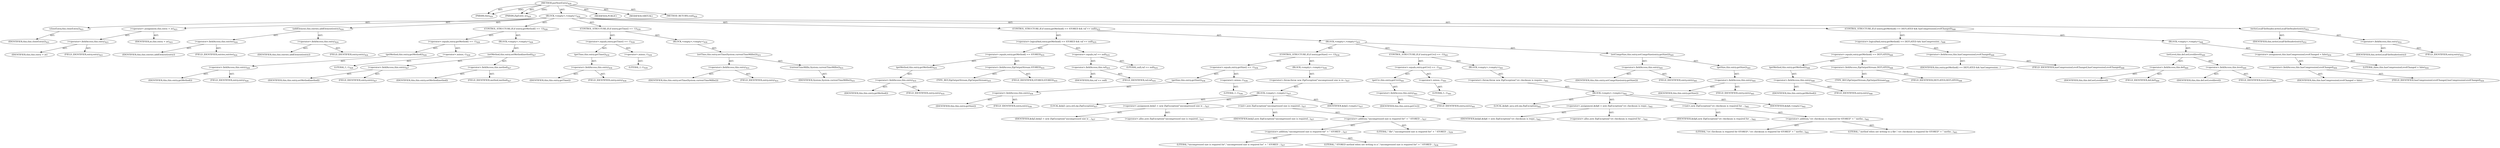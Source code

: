 digraph "putNextEntry" {  
"111669149703" [label = <(METHOD,putNextEntry)<SUB>420</SUB>> ]
"115964116995" [label = <(PARAM,this)<SUB>420</SUB>> ]
"115964117015" [label = <(PARAM,ZipEntry ze)<SUB>420</SUB>> ]
"25769803803" [label = <(BLOCK,&lt;empty&gt;,&lt;empty&gt;)<SUB>420</SUB>> ]
"30064771355" [label = <(closeEntry,this.closeEntry())<SUB>421</SUB>> ]
"68719476745" [label = <(IDENTIFIER,this,this.closeEntry())<SUB>421</SUB>> ]
"30064771356" [label = <(&lt;operator&gt;.assignment,this.entry = ze)<SUB>423</SUB>> ]
"30064771357" [label = <(&lt;operator&gt;.fieldAccess,this.entry)<SUB>423</SUB>> ]
"68719476958" [label = <(IDENTIFIER,this,this.entry = ze)> ]
"55834574961" [label = <(FIELD_IDENTIFIER,entry,entry)<SUB>423</SUB>> ]
"68719476959" [label = <(IDENTIFIER,ze,this.entry = ze)<SUB>423</SUB>> ]
"30064771358" [label = <(addElement,this.entries.addElement(entry))<SUB>424</SUB>> ]
"30064771359" [label = <(&lt;operator&gt;.fieldAccess,this.entries)<SUB>424</SUB>> ]
"68719476960" [label = <(IDENTIFIER,this,this.entries.addElement(entry))> ]
"55834574962" [label = <(FIELD_IDENTIFIER,entries,entries)<SUB>424</SUB>> ]
"30064771360" [label = <(&lt;operator&gt;.fieldAccess,this.entry)<SUB>424</SUB>> ]
"68719476961" [label = <(IDENTIFIER,this,this.entries.addElement(entry))> ]
"55834574963" [label = <(FIELD_IDENTIFIER,entry,entry)<SUB>424</SUB>> ]
"47244640271" [label = <(CONTROL_STRUCTURE,IF,if (entry.getMethod() == -1))<SUB>426</SUB>> ]
"30064771361" [label = <(&lt;operator&gt;.equals,entry.getMethod() == -1)<SUB>426</SUB>> ]
"30064771362" [label = <(getMethod,this.entry.getMethod())<SUB>426</SUB>> ]
"30064771363" [label = <(&lt;operator&gt;.fieldAccess,this.entry)<SUB>426</SUB>> ]
"68719476962" [label = <(IDENTIFIER,this,this.entry.getMethod())> ]
"55834574964" [label = <(FIELD_IDENTIFIER,entry,entry)<SUB>426</SUB>> ]
"30064771364" [label = <(&lt;operator&gt;.minus,-1)<SUB>426</SUB>> ]
"90194313255" [label = <(LITERAL,1,-1)<SUB>426</SUB>> ]
"25769803804" [label = <(BLOCK,&lt;empty&gt;,&lt;empty&gt;)<SUB>426</SUB>> ]
"30064771365" [label = <(setMethod,this.entry.setMethod(method))<SUB>427</SUB>> ]
"30064771366" [label = <(&lt;operator&gt;.fieldAccess,this.entry)<SUB>427</SUB>> ]
"68719476963" [label = <(IDENTIFIER,this,this.entry.setMethod(method))> ]
"55834574965" [label = <(FIELD_IDENTIFIER,entry,entry)<SUB>427</SUB>> ]
"30064771367" [label = <(&lt;operator&gt;.fieldAccess,this.method)<SUB>427</SUB>> ]
"68719476964" [label = <(IDENTIFIER,this,this.entry.setMethod(method))> ]
"55834574966" [label = <(FIELD_IDENTIFIER,method,method)<SUB>427</SUB>> ]
"47244640272" [label = <(CONTROL_STRUCTURE,IF,if (entry.getTime() == -1))<SUB>430</SUB>> ]
"30064771368" [label = <(&lt;operator&gt;.equals,entry.getTime() == -1)<SUB>430</SUB>> ]
"30064771369" [label = <(getTime,this.entry.getTime())<SUB>430</SUB>> ]
"30064771370" [label = <(&lt;operator&gt;.fieldAccess,this.entry)<SUB>430</SUB>> ]
"68719476965" [label = <(IDENTIFIER,this,this.entry.getTime())> ]
"55834574967" [label = <(FIELD_IDENTIFIER,entry,entry)<SUB>430</SUB>> ]
"30064771371" [label = <(&lt;operator&gt;.minus,-1)<SUB>430</SUB>> ]
"90194313256" [label = <(LITERAL,1,-1)<SUB>430</SUB>> ]
"25769803805" [label = <(BLOCK,&lt;empty&gt;,&lt;empty&gt;)<SUB>430</SUB>> ]
"30064771372" [label = <(setTime,this.entry.setTime(System.currentTimeMillis()))<SUB>431</SUB>> ]
"30064771373" [label = <(&lt;operator&gt;.fieldAccess,this.entry)<SUB>431</SUB>> ]
"68719476966" [label = <(IDENTIFIER,this,this.entry.setTime(System.currentTimeMillis()))> ]
"55834574968" [label = <(FIELD_IDENTIFIER,entry,entry)<SUB>431</SUB>> ]
"30064771374" [label = <(currentTimeMillis,System.currentTimeMillis())<SUB>431</SUB>> ]
"68719476967" [label = <(IDENTIFIER,System,System.currentTimeMillis())<SUB>431</SUB>> ]
"47244640273" [label = <(CONTROL_STRUCTURE,IF,if (entry.getMethod() == STORED &amp;&amp; raf == null))<SUB>435</SUB>> ]
"30064771375" [label = <(&lt;operator&gt;.logicalAnd,entry.getMethod() == STORED &amp;&amp; raf == null)<SUB>435</SUB>> ]
"30064771376" [label = <(&lt;operator&gt;.equals,entry.getMethod() == STORED)<SUB>435</SUB>> ]
"30064771377" [label = <(getMethod,this.entry.getMethod())<SUB>435</SUB>> ]
"30064771378" [label = <(&lt;operator&gt;.fieldAccess,this.entry)<SUB>435</SUB>> ]
"68719476968" [label = <(IDENTIFIER,this,this.entry.getMethod())> ]
"55834574969" [label = <(FIELD_IDENTIFIER,entry,entry)<SUB>435</SUB>> ]
"30064771379" [label = <(&lt;operator&gt;.fieldAccess,ZipOutputStream.STORED)<SUB>435</SUB>> ]
"180388626436" [label = <(TYPE_REF,ZipOutputStream,ZipOutputStream)<SUB>435</SUB>> ]
"55834574970" [label = <(FIELD_IDENTIFIER,STORED,STORED)<SUB>435</SUB>> ]
"30064771380" [label = <(&lt;operator&gt;.equals,raf == null)<SUB>435</SUB>> ]
"30064771381" [label = <(&lt;operator&gt;.fieldAccess,this.raf)<SUB>435</SUB>> ]
"68719476969" [label = <(IDENTIFIER,this,raf == null)> ]
"55834574971" [label = <(FIELD_IDENTIFIER,raf,raf)<SUB>435</SUB>> ]
"90194313257" [label = <(LITERAL,null,raf == null)<SUB>435</SUB>> ]
"25769803806" [label = <(BLOCK,&lt;empty&gt;,&lt;empty&gt;)<SUB>435</SUB>> ]
"47244640274" [label = <(CONTROL_STRUCTURE,IF,if (entry.getSize() == -1))<SUB>436</SUB>> ]
"30064771382" [label = <(&lt;operator&gt;.equals,entry.getSize() == -1)<SUB>436</SUB>> ]
"30064771383" [label = <(getSize,this.entry.getSize())<SUB>436</SUB>> ]
"30064771384" [label = <(&lt;operator&gt;.fieldAccess,this.entry)<SUB>436</SUB>> ]
"68719476970" [label = <(IDENTIFIER,this,this.entry.getSize())> ]
"55834574972" [label = <(FIELD_IDENTIFIER,entry,entry)<SUB>436</SUB>> ]
"30064771385" [label = <(&lt;operator&gt;.minus,-1)<SUB>436</SUB>> ]
"90194313258" [label = <(LITERAL,1,-1)<SUB>436</SUB>> ]
"25769803807" [label = <(BLOCK,&lt;empty&gt;,&lt;empty&gt;)<SUB>436</SUB>> ]
"30064771386" [label = <(&lt;operator&gt;.throw,throw new ZipException(&quot;uncompressed size is re...)<SUB>437</SUB>> ]
"25769803808" [label = <(BLOCK,&lt;empty&gt;,&lt;empty&gt;)<SUB>437</SUB>> ]
"94489280521" [label = <(LOCAL,$obj5: java.util.zip.ZipException)<SUB>437</SUB>> ]
"30064771387" [label = <(&lt;operator&gt;.assignment,$obj5 = new ZipException(&quot;uncompressed size is ...)<SUB>437</SUB>> ]
"68719476971" [label = <(IDENTIFIER,$obj5,$obj5 = new ZipException(&quot;uncompressed size is ...)<SUB>437</SUB>> ]
"30064771388" [label = <(&lt;operator&gt;.alloc,new ZipException(&quot;uncompressed size is required...)<SUB>437</SUB>> ]
"30064771389" [label = <(&lt;init&gt;,new ZipException(&quot;uncompressed size is required...)<SUB>437</SUB>> ]
"68719476972" [label = <(IDENTIFIER,$obj5,new ZipException(&quot;uncompressed size is required...)<SUB>437</SUB>> ]
"30064771390" [label = <(&lt;operator&gt;.addition,&quot;uncompressed size is required for&quot; + &quot; STORED ...)<SUB>437</SUB>> ]
"30064771391" [label = <(&lt;operator&gt;.addition,&quot;uncompressed size is required for&quot; + &quot; STORED ...)<SUB>437</SUB>> ]
"90194313259" [label = <(LITERAL,&quot;uncompressed size is required for&quot;,&quot;uncompressed size is required for&quot; + &quot; STORED ...)<SUB>437</SUB>> ]
"90194313260" [label = <(LITERAL,&quot; STORED method when not writing to a&quot;,&quot;uncompressed size is required for&quot; + &quot; STORED ...)<SUB>438</SUB>> ]
"90194313261" [label = <(LITERAL,&quot; file&quot;,&quot;uncompressed size is required for&quot; + &quot; STORED ...)<SUB>439</SUB>> ]
"68719476973" [label = <(IDENTIFIER,$obj5,&lt;empty&gt;)<SUB>437</SUB>> ]
"47244640275" [label = <(CONTROL_STRUCTURE,IF,if (entry.getCrc() == -1))<SUB>441</SUB>> ]
"30064771392" [label = <(&lt;operator&gt;.equals,entry.getCrc() == -1)<SUB>441</SUB>> ]
"30064771393" [label = <(getCrc,this.entry.getCrc())<SUB>441</SUB>> ]
"30064771394" [label = <(&lt;operator&gt;.fieldAccess,this.entry)<SUB>441</SUB>> ]
"68719476974" [label = <(IDENTIFIER,this,this.entry.getCrc())> ]
"55834574973" [label = <(FIELD_IDENTIFIER,entry,entry)<SUB>441</SUB>> ]
"30064771395" [label = <(&lt;operator&gt;.minus,-1)<SUB>441</SUB>> ]
"90194313262" [label = <(LITERAL,1,-1)<SUB>441</SUB>> ]
"25769803809" [label = <(BLOCK,&lt;empty&gt;,&lt;empty&gt;)<SUB>441</SUB>> ]
"30064771396" [label = <(&lt;operator&gt;.throw,throw new ZipException(&quot;crc checksum is require...)<SUB>442</SUB>> ]
"25769803810" [label = <(BLOCK,&lt;empty&gt;,&lt;empty&gt;)<SUB>442</SUB>> ]
"94489280522" [label = <(LOCAL,$obj6: java.util.zip.ZipException)<SUB>442</SUB>> ]
"30064771397" [label = <(&lt;operator&gt;.assignment,$obj6 = new ZipException(&quot;crc checksum is requi...)<SUB>442</SUB>> ]
"68719476975" [label = <(IDENTIFIER,$obj6,$obj6 = new ZipException(&quot;crc checksum is requi...)<SUB>442</SUB>> ]
"30064771398" [label = <(&lt;operator&gt;.alloc,new ZipException(&quot;crc checksum is required for ...)<SUB>442</SUB>> ]
"30064771399" [label = <(&lt;init&gt;,new ZipException(&quot;crc checksum is required for ...)<SUB>442</SUB>> ]
"68719476976" [label = <(IDENTIFIER,$obj6,new ZipException(&quot;crc checksum is required for ...)<SUB>442</SUB>> ]
"30064771400" [label = <(&lt;operator&gt;.addition,&quot;crc checksum is required for STORED&quot; + &quot; metho...)<SUB>442</SUB>> ]
"90194313263" [label = <(LITERAL,&quot;crc checksum is required for STORED&quot;,&quot;crc checksum is required for STORED&quot; + &quot; metho...)<SUB>442</SUB>> ]
"90194313264" [label = <(LITERAL,&quot; method when not writing to a file&quot;,&quot;crc checksum is required for STORED&quot; + &quot; metho...)<SUB>443</SUB>> ]
"68719476977" [label = <(IDENTIFIER,$obj6,&lt;empty&gt;)<SUB>442</SUB>> ]
"30064771401" [label = <(setComprSize,this.entry.setComprSize(entry.getSize()))<SUB>445</SUB>> ]
"30064771402" [label = <(&lt;operator&gt;.fieldAccess,this.entry)<SUB>445</SUB>> ]
"68719476978" [label = <(IDENTIFIER,this,this.entry.setComprSize(entry.getSize()))> ]
"55834574974" [label = <(FIELD_IDENTIFIER,entry,entry)<SUB>445</SUB>> ]
"30064771403" [label = <(getSize,this.entry.getSize())<SUB>445</SUB>> ]
"30064771404" [label = <(&lt;operator&gt;.fieldAccess,this.entry)<SUB>445</SUB>> ]
"68719476979" [label = <(IDENTIFIER,this,this.entry.getSize())> ]
"55834574975" [label = <(FIELD_IDENTIFIER,entry,entry)<SUB>445</SUB>> ]
"47244640276" [label = <(CONTROL_STRUCTURE,IF,if (entry.getMethod() == DEFLATED &amp;&amp; hasCompressionLevelChanged))<SUB>448</SUB>> ]
"30064771405" [label = <(&lt;operator&gt;.logicalAnd,entry.getMethod() == DEFLATED &amp;&amp; hasCompression...)<SUB>448</SUB>> ]
"30064771406" [label = <(&lt;operator&gt;.equals,entry.getMethod() == DEFLATED)<SUB>448</SUB>> ]
"30064771407" [label = <(getMethod,this.entry.getMethod())<SUB>448</SUB>> ]
"30064771408" [label = <(&lt;operator&gt;.fieldAccess,this.entry)<SUB>448</SUB>> ]
"68719476980" [label = <(IDENTIFIER,this,this.entry.getMethod())> ]
"55834574976" [label = <(FIELD_IDENTIFIER,entry,entry)<SUB>448</SUB>> ]
"30064771409" [label = <(&lt;operator&gt;.fieldAccess,ZipOutputStream.DEFLATED)<SUB>448</SUB>> ]
"180388626437" [label = <(TYPE_REF,ZipOutputStream,ZipOutputStream)<SUB>448</SUB>> ]
"55834574977" [label = <(FIELD_IDENTIFIER,DEFLATED,DEFLATED)<SUB>448</SUB>> ]
"30064771410" [label = <(&lt;operator&gt;.fieldAccess,this.hasCompressionLevelChanged)<SUB>448</SUB>> ]
"68719476981" [label = <(IDENTIFIER,this,entry.getMethod() == DEFLATED &amp;&amp; hasCompression...)> ]
"55834574978" [label = <(FIELD_IDENTIFIER,hasCompressionLevelChanged,hasCompressionLevelChanged)<SUB>448</SUB>> ]
"25769803811" [label = <(BLOCK,&lt;empty&gt;,&lt;empty&gt;)<SUB>448</SUB>> ]
"30064771411" [label = <(setLevel,this.def.setLevel(level))<SUB>449</SUB>> ]
"30064771412" [label = <(&lt;operator&gt;.fieldAccess,this.def)<SUB>449</SUB>> ]
"68719476982" [label = <(IDENTIFIER,this,this.def.setLevel(level))> ]
"55834574979" [label = <(FIELD_IDENTIFIER,def,def)<SUB>449</SUB>> ]
"30064771413" [label = <(&lt;operator&gt;.fieldAccess,this.level)<SUB>449</SUB>> ]
"68719476983" [label = <(IDENTIFIER,this,this.def.setLevel(level))> ]
"55834574980" [label = <(FIELD_IDENTIFIER,level,level)<SUB>449</SUB>> ]
"30064771414" [label = <(&lt;operator&gt;.assignment,this.hasCompressionLevelChanged = false)<SUB>450</SUB>> ]
"30064771415" [label = <(&lt;operator&gt;.fieldAccess,this.hasCompressionLevelChanged)<SUB>450</SUB>> ]
"68719476984" [label = <(IDENTIFIER,this,this.hasCompressionLevelChanged = false)> ]
"55834574981" [label = <(FIELD_IDENTIFIER,hasCompressionLevelChanged,hasCompressionLevelChanged)<SUB>450</SUB>> ]
"90194313265" [label = <(LITERAL,false,this.hasCompressionLevelChanged = false)<SUB>450</SUB>> ]
"30064771416" [label = <(writeLocalFileHeader,writeLocalFileHeader(entry))<SUB>452</SUB>> ]
"68719476746" [label = <(IDENTIFIER,this,writeLocalFileHeader(entry))<SUB>452</SUB>> ]
"30064771417" [label = <(&lt;operator&gt;.fieldAccess,this.entry)<SUB>452</SUB>> ]
"68719476985" [label = <(IDENTIFIER,this,writeLocalFileHeader(entry))> ]
"55834574982" [label = <(FIELD_IDENTIFIER,entry,entry)<SUB>452</SUB>> ]
"133143986215" [label = <(MODIFIER,PUBLIC)> ]
"133143986216" [label = <(MODIFIER,VIRTUAL)> ]
"128849018887" [label = <(METHOD_RETURN,void)<SUB>420</SUB>> ]
  "111669149703" -> "115964116995"  [ label = "AST: "] 
  "111669149703" -> "115964117015"  [ label = "AST: "] 
  "111669149703" -> "25769803803"  [ label = "AST: "] 
  "111669149703" -> "133143986215"  [ label = "AST: "] 
  "111669149703" -> "133143986216"  [ label = "AST: "] 
  "111669149703" -> "128849018887"  [ label = "AST: "] 
  "25769803803" -> "30064771355"  [ label = "AST: "] 
  "25769803803" -> "30064771356"  [ label = "AST: "] 
  "25769803803" -> "30064771358"  [ label = "AST: "] 
  "25769803803" -> "47244640271"  [ label = "AST: "] 
  "25769803803" -> "47244640272"  [ label = "AST: "] 
  "25769803803" -> "47244640273"  [ label = "AST: "] 
  "25769803803" -> "47244640276"  [ label = "AST: "] 
  "25769803803" -> "30064771416"  [ label = "AST: "] 
  "30064771355" -> "68719476745"  [ label = "AST: "] 
  "30064771356" -> "30064771357"  [ label = "AST: "] 
  "30064771356" -> "68719476959"  [ label = "AST: "] 
  "30064771357" -> "68719476958"  [ label = "AST: "] 
  "30064771357" -> "55834574961"  [ label = "AST: "] 
  "30064771358" -> "30064771359"  [ label = "AST: "] 
  "30064771358" -> "30064771360"  [ label = "AST: "] 
  "30064771359" -> "68719476960"  [ label = "AST: "] 
  "30064771359" -> "55834574962"  [ label = "AST: "] 
  "30064771360" -> "68719476961"  [ label = "AST: "] 
  "30064771360" -> "55834574963"  [ label = "AST: "] 
  "47244640271" -> "30064771361"  [ label = "AST: "] 
  "47244640271" -> "25769803804"  [ label = "AST: "] 
  "30064771361" -> "30064771362"  [ label = "AST: "] 
  "30064771361" -> "30064771364"  [ label = "AST: "] 
  "30064771362" -> "30064771363"  [ label = "AST: "] 
  "30064771363" -> "68719476962"  [ label = "AST: "] 
  "30064771363" -> "55834574964"  [ label = "AST: "] 
  "30064771364" -> "90194313255"  [ label = "AST: "] 
  "25769803804" -> "30064771365"  [ label = "AST: "] 
  "30064771365" -> "30064771366"  [ label = "AST: "] 
  "30064771365" -> "30064771367"  [ label = "AST: "] 
  "30064771366" -> "68719476963"  [ label = "AST: "] 
  "30064771366" -> "55834574965"  [ label = "AST: "] 
  "30064771367" -> "68719476964"  [ label = "AST: "] 
  "30064771367" -> "55834574966"  [ label = "AST: "] 
  "47244640272" -> "30064771368"  [ label = "AST: "] 
  "47244640272" -> "25769803805"  [ label = "AST: "] 
  "30064771368" -> "30064771369"  [ label = "AST: "] 
  "30064771368" -> "30064771371"  [ label = "AST: "] 
  "30064771369" -> "30064771370"  [ label = "AST: "] 
  "30064771370" -> "68719476965"  [ label = "AST: "] 
  "30064771370" -> "55834574967"  [ label = "AST: "] 
  "30064771371" -> "90194313256"  [ label = "AST: "] 
  "25769803805" -> "30064771372"  [ label = "AST: "] 
  "30064771372" -> "30064771373"  [ label = "AST: "] 
  "30064771372" -> "30064771374"  [ label = "AST: "] 
  "30064771373" -> "68719476966"  [ label = "AST: "] 
  "30064771373" -> "55834574968"  [ label = "AST: "] 
  "30064771374" -> "68719476967"  [ label = "AST: "] 
  "47244640273" -> "30064771375"  [ label = "AST: "] 
  "47244640273" -> "25769803806"  [ label = "AST: "] 
  "30064771375" -> "30064771376"  [ label = "AST: "] 
  "30064771375" -> "30064771380"  [ label = "AST: "] 
  "30064771376" -> "30064771377"  [ label = "AST: "] 
  "30064771376" -> "30064771379"  [ label = "AST: "] 
  "30064771377" -> "30064771378"  [ label = "AST: "] 
  "30064771378" -> "68719476968"  [ label = "AST: "] 
  "30064771378" -> "55834574969"  [ label = "AST: "] 
  "30064771379" -> "180388626436"  [ label = "AST: "] 
  "30064771379" -> "55834574970"  [ label = "AST: "] 
  "30064771380" -> "30064771381"  [ label = "AST: "] 
  "30064771380" -> "90194313257"  [ label = "AST: "] 
  "30064771381" -> "68719476969"  [ label = "AST: "] 
  "30064771381" -> "55834574971"  [ label = "AST: "] 
  "25769803806" -> "47244640274"  [ label = "AST: "] 
  "25769803806" -> "47244640275"  [ label = "AST: "] 
  "25769803806" -> "30064771401"  [ label = "AST: "] 
  "47244640274" -> "30064771382"  [ label = "AST: "] 
  "47244640274" -> "25769803807"  [ label = "AST: "] 
  "30064771382" -> "30064771383"  [ label = "AST: "] 
  "30064771382" -> "30064771385"  [ label = "AST: "] 
  "30064771383" -> "30064771384"  [ label = "AST: "] 
  "30064771384" -> "68719476970"  [ label = "AST: "] 
  "30064771384" -> "55834574972"  [ label = "AST: "] 
  "30064771385" -> "90194313258"  [ label = "AST: "] 
  "25769803807" -> "30064771386"  [ label = "AST: "] 
  "30064771386" -> "25769803808"  [ label = "AST: "] 
  "25769803808" -> "94489280521"  [ label = "AST: "] 
  "25769803808" -> "30064771387"  [ label = "AST: "] 
  "25769803808" -> "30064771389"  [ label = "AST: "] 
  "25769803808" -> "68719476973"  [ label = "AST: "] 
  "30064771387" -> "68719476971"  [ label = "AST: "] 
  "30064771387" -> "30064771388"  [ label = "AST: "] 
  "30064771389" -> "68719476972"  [ label = "AST: "] 
  "30064771389" -> "30064771390"  [ label = "AST: "] 
  "30064771390" -> "30064771391"  [ label = "AST: "] 
  "30064771390" -> "90194313261"  [ label = "AST: "] 
  "30064771391" -> "90194313259"  [ label = "AST: "] 
  "30064771391" -> "90194313260"  [ label = "AST: "] 
  "47244640275" -> "30064771392"  [ label = "AST: "] 
  "47244640275" -> "25769803809"  [ label = "AST: "] 
  "30064771392" -> "30064771393"  [ label = "AST: "] 
  "30064771392" -> "30064771395"  [ label = "AST: "] 
  "30064771393" -> "30064771394"  [ label = "AST: "] 
  "30064771394" -> "68719476974"  [ label = "AST: "] 
  "30064771394" -> "55834574973"  [ label = "AST: "] 
  "30064771395" -> "90194313262"  [ label = "AST: "] 
  "25769803809" -> "30064771396"  [ label = "AST: "] 
  "30064771396" -> "25769803810"  [ label = "AST: "] 
  "25769803810" -> "94489280522"  [ label = "AST: "] 
  "25769803810" -> "30064771397"  [ label = "AST: "] 
  "25769803810" -> "30064771399"  [ label = "AST: "] 
  "25769803810" -> "68719476977"  [ label = "AST: "] 
  "30064771397" -> "68719476975"  [ label = "AST: "] 
  "30064771397" -> "30064771398"  [ label = "AST: "] 
  "30064771399" -> "68719476976"  [ label = "AST: "] 
  "30064771399" -> "30064771400"  [ label = "AST: "] 
  "30064771400" -> "90194313263"  [ label = "AST: "] 
  "30064771400" -> "90194313264"  [ label = "AST: "] 
  "30064771401" -> "30064771402"  [ label = "AST: "] 
  "30064771401" -> "30064771403"  [ label = "AST: "] 
  "30064771402" -> "68719476978"  [ label = "AST: "] 
  "30064771402" -> "55834574974"  [ label = "AST: "] 
  "30064771403" -> "30064771404"  [ label = "AST: "] 
  "30064771404" -> "68719476979"  [ label = "AST: "] 
  "30064771404" -> "55834574975"  [ label = "AST: "] 
  "47244640276" -> "30064771405"  [ label = "AST: "] 
  "47244640276" -> "25769803811"  [ label = "AST: "] 
  "30064771405" -> "30064771406"  [ label = "AST: "] 
  "30064771405" -> "30064771410"  [ label = "AST: "] 
  "30064771406" -> "30064771407"  [ label = "AST: "] 
  "30064771406" -> "30064771409"  [ label = "AST: "] 
  "30064771407" -> "30064771408"  [ label = "AST: "] 
  "30064771408" -> "68719476980"  [ label = "AST: "] 
  "30064771408" -> "55834574976"  [ label = "AST: "] 
  "30064771409" -> "180388626437"  [ label = "AST: "] 
  "30064771409" -> "55834574977"  [ label = "AST: "] 
  "30064771410" -> "68719476981"  [ label = "AST: "] 
  "30064771410" -> "55834574978"  [ label = "AST: "] 
  "25769803811" -> "30064771411"  [ label = "AST: "] 
  "25769803811" -> "30064771414"  [ label = "AST: "] 
  "30064771411" -> "30064771412"  [ label = "AST: "] 
  "30064771411" -> "30064771413"  [ label = "AST: "] 
  "30064771412" -> "68719476982"  [ label = "AST: "] 
  "30064771412" -> "55834574979"  [ label = "AST: "] 
  "30064771413" -> "68719476983"  [ label = "AST: "] 
  "30064771413" -> "55834574980"  [ label = "AST: "] 
  "30064771414" -> "30064771415"  [ label = "AST: "] 
  "30064771414" -> "90194313265"  [ label = "AST: "] 
  "30064771415" -> "68719476984"  [ label = "AST: "] 
  "30064771415" -> "55834574981"  [ label = "AST: "] 
  "30064771416" -> "68719476746"  [ label = "AST: "] 
  "30064771416" -> "30064771417"  [ label = "AST: "] 
  "30064771417" -> "68719476985"  [ label = "AST: "] 
  "30064771417" -> "55834574982"  [ label = "AST: "] 
  "111669149703" -> "115964116995"  [ label = "DDG: "] 
  "111669149703" -> "115964117015"  [ label = "DDG: "] 
}
